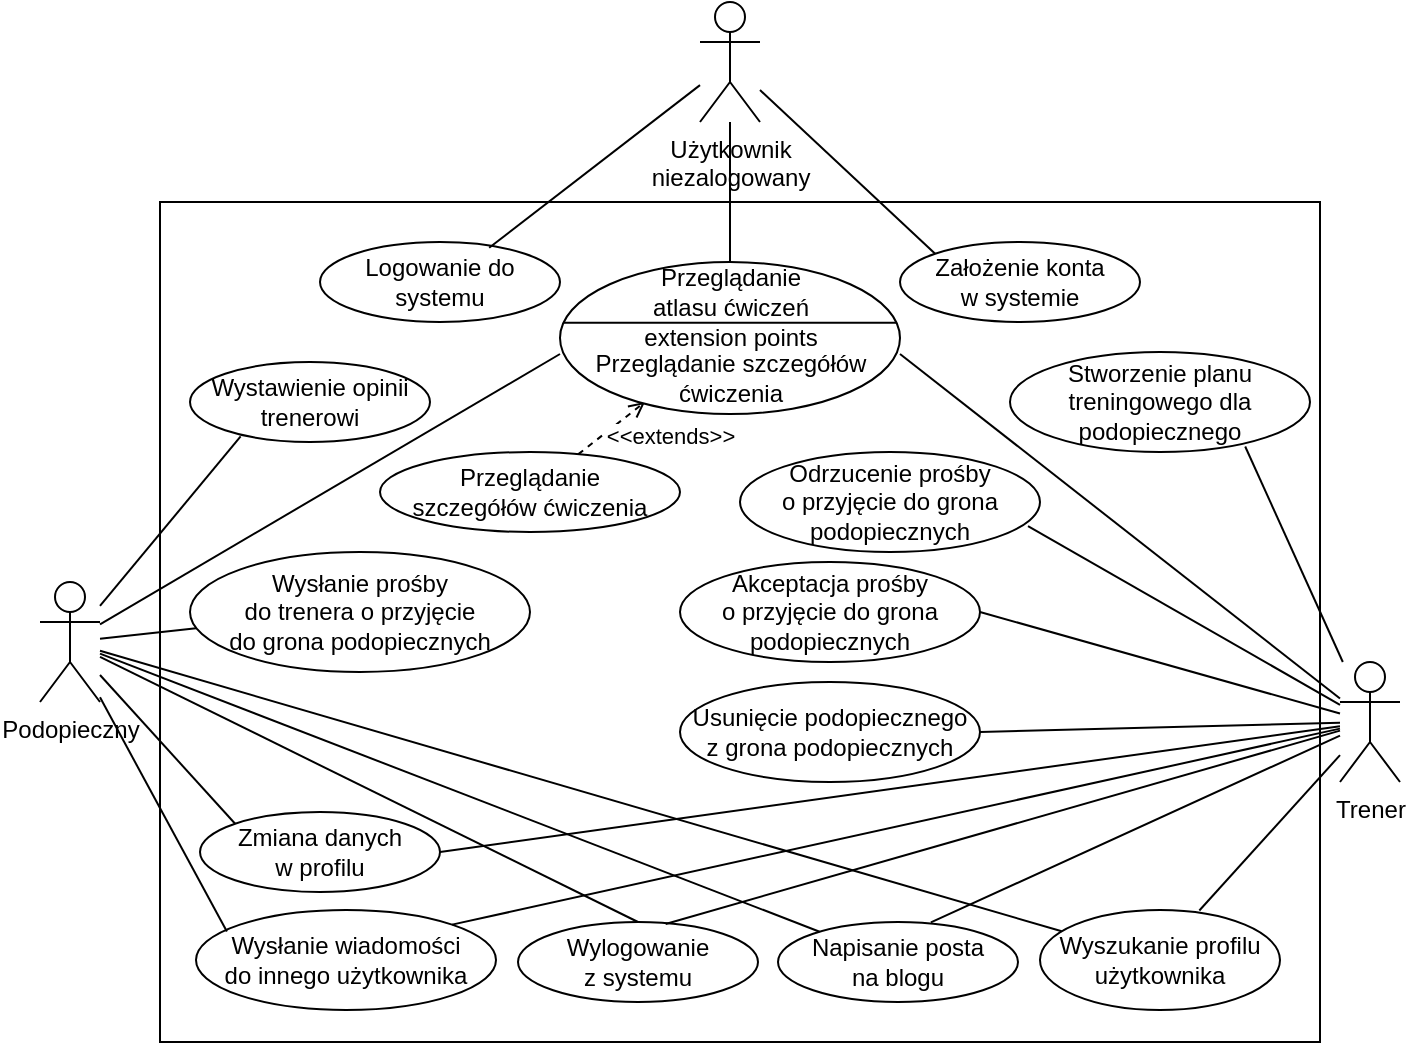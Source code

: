 <mxfile version="20.3.0" type="device"><diagram id="UuArSVzZ7xz7H03OeMtr" name="Strona-1"><mxGraphModel dx="989" dy="656" grid="1" gridSize="10" guides="1" tooltips="1" connect="1" arrows="1" fold="1" page="1" pageScale="1" pageWidth="827" pageHeight="1169" math="0" shadow="0"><root><mxCell id="0"/><mxCell id="1" parent="0"/><mxCell id="JReXc4TWA3I-9tXE9m2Q-77" value="" style="rounded=0;whiteSpace=wrap;html=1;" vertex="1" parent="1"><mxGeometry x="170" y="280" width="580" height="420" as="geometry"/></mxCell><mxCell id="JReXc4TWA3I-9tXE9m2Q-1" value="Założenie konta&lt;br&gt;w systemie" style="ellipse;whiteSpace=wrap;html=1;" vertex="1" parent="1"><mxGeometry x="540" y="300" width="120" height="40" as="geometry"/></mxCell><mxCell id="JReXc4TWA3I-9tXE9m2Q-2" value="Logowanie do systemu" style="ellipse;whiteSpace=wrap;html=1;" vertex="1" parent="1"><mxGeometry x="250" y="300" width="120" height="40" as="geometry"/></mxCell><mxCell id="JReXc4TWA3I-9tXE9m2Q-38" style="edgeStyle=none;rounded=0;orthogonalLoop=1;jettySize=auto;html=1;endArrow=open;endFill=0;dashed=1;startArrow=none;startFill=0;entryX=0.25;entryY=1;entryDx=0;entryDy=0;" edge="1" parent="1" source="JReXc4TWA3I-9tXE9m2Q-3" target="JReXc4TWA3I-9tXE9m2Q-24"><mxGeometry relative="1" as="geometry"><mxPoint x="485" y="390" as="targetPoint"/></mxGeometry></mxCell><mxCell id="JReXc4TWA3I-9tXE9m2Q-39" value="&amp;lt;&amp;lt;extends&amp;gt;&amp;gt;" style="edgeLabel;html=1;align=center;verticalAlign=middle;resizable=0;points=[];" vertex="1" connectable="0" parent="JReXc4TWA3I-9tXE9m2Q-38"><mxGeometry x="-0.35" y="1" relative="1" as="geometry"><mxPoint x="36" as="offset"/></mxGeometry></mxCell><mxCell id="JReXc4TWA3I-9tXE9m2Q-3" value="Przeglądanie&lt;br&gt;szczegółów ćwiczenia" style="ellipse;whiteSpace=wrap;html=1;" vertex="1" parent="1"><mxGeometry x="280" y="405" width="150" height="40" as="geometry"/></mxCell><mxCell id="JReXc4TWA3I-9tXE9m2Q-4" value="Stworzenie planu treningowego dla podopiecznego" style="ellipse;whiteSpace=wrap;html=1;" vertex="1" parent="1"><mxGeometry x="595" y="355" width="150" height="50" as="geometry"/></mxCell><mxCell id="JReXc4TWA3I-9tXE9m2Q-5" value="Odrzucenie prośby&lt;br&gt;o przyjęcie do grona podopiecznych" style="ellipse;whiteSpace=wrap;html=1;" vertex="1" parent="1"><mxGeometry x="460" y="405" width="150" height="50" as="geometry"/></mxCell><mxCell id="JReXc4TWA3I-9tXE9m2Q-6" value="Akceptacja prośby&lt;br&gt;o przyjęcie do grona podopiecznych" style="ellipse;whiteSpace=wrap;html=1;" vertex="1" parent="1"><mxGeometry x="430" y="460" width="150" height="50" as="geometry"/></mxCell><mxCell id="JReXc4TWA3I-9tXE9m2Q-7" value="Usunięcie podopiecznego&lt;br&gt;z grona podopiecznych" style="ellipse;whiteSpace=wrap;html=1;" vertex="1" parent="1"><mxGeometry x="430" y="520" width="150" height="50" as="geometry"/></mxCell><mxCell id="JReXc4TWA3I-9tXE9m2Q-8" value="Zmiana danych&lt;br&gt;w profilu" style="ellipse;whiteSpace=wrap;html=1;" vertex="1" parent="1"><mxGeometry x="190" y="585" width="120" height="40" as="geometry"/></mxCell><mxCell id="JReXc4TWA3I-9tXE9m2Q-9" value="Wysłanie wiadomości&lt;br&gt;do innego użytkownika" style="ellipse;whiteSpace=wrap;html=1;" vertex="1" parent="1"><mxGeometry x="188" y="634" width="150" height="50" as="geometry"/></mxCell><mxCell id="JReXc4TWA3I-9tXE9m2Q-10" value="Napisanie posta&lt;br&gt;na blogu" style="ellipse;whiteSpace=wrap;html=1;" vertex="1" parent="1"><mxGeometry x="479" y="640" width="120" height="40" as="geometry"/></mxCell><mxCell id="JReXc4TWA3I-9tXE9m2Q-11" value="Wylogowanie&lt;br&gt;z systemu" style="ellipse;whiteSpace=wrap;html=1;" vertex="1" parent="1"><mxGeometry x="349" y="640" width="120" height="40" as="geometry"/></mxCell><mxCell id="JReXc4TWA3I-9tXE9m2Q-12" value="Wyszukanie profilu użytkownika" style="ellipse;whiteSpace=wrap;html=1;" vertex="1" parent="1"><mxGeometry x="610" y="634" width="120" height="50" as="geometry"/></mxCell><mxCell id="JReXc4TWA3I-9tXE9m2Q-13" value="Wystawienie opinii trenerowi" style="ellipse;whiteSpace=wrap;html=1;" vertex="1" parent="1"><mxGeometry x="185" y="360" width="120" height="40" as="geometry"/></mxCell><mxCell id="JReXc4TWA3I-9tXE9m2Q-14" value="Wysłanie prośby &lt;br&gt;do trenera o przyjęcie&lt;br&gt;do grona podopiecznych" style="ellipse;whiteSpace=wrap;html=1;" vertex="1" parent="1"><mxGeometry x="185" y="455" width="170" height="60" as="geometry"/></mxCell><mxCell id="JReXc4TWA3I-9tXE9m2Q-20" value="" style="shape=ellipse;container=1;horizontal=1;horizontalStack=0;resizeParent=1;resizeParentMax=0;resizeLast=0;html=1;dashed=0;collapsible=0;" vertex="1" parent="1"><mxGeometry x="370" y="310" width="170" height="76" as="geometry"/></mxCell><mxCell id="JReXc4TWA3I-9tXE9m2Q-21" value="Przeglądanie&lt;br&gt;atlasu ćwiczeń" style="html=1;strokeColor=none;fillColor=none;align=center;verticalAlign=middle;rotatable=0;" vertex="1" parent="JReXc4TWA3I-9tXE9m2Q-20"><mxGeometry y="6.33" width="170" height="17.67" as="geometry"/></mxCell><mxCell id="JReXc4TWA3I-9tXE9m2Q-22" value="" style="line;strokeWidth=1;fillColor=none;rotatable=0;labelPosition=right;points=[];portConstraint=eastwest;dashed=0;resizeWidth=1;" vertex="1" parent="JReXc4TWA3I-9tXE9m2Q-20"><mxGeometry x="2" y="23" width="166" height="14.78" as="geometry"/></mxCell><mxCell id="JReXc4TWA3I-9tXE9m2Q-23" value="extension points" style="text;html=1;align=center;verticalAlign=middle;rotatable=0;" vertex="1" parent="JReXc4TWA3I-9tXE9m2Q-20"><mxGeometry y="32" width="170" height="12" as="geometry"/></mxCell><mxCell id="JReXc4TWA3I-9tXE9m2Q-24" value="&lt;div style=&quot;&quot;&gt;&lt;span style=&quot;background-color: initial;&quot;&gt;Przeglądanie &lt;/span&gt;&lt;span style=&quot;background-color: initial;&quot;&gt;szczegółów&lt;/span&gt;&lt;/div&gt;&lt;div style=&quot;&quot;&gt;&lt;span style=&quot;background-color: initial;&quot;&gt;ćwiczenia&lt;/span&gt;&lt;/div&gt;" style="text;html=1;align=center;verticalAlign=middle;rotatable=0;spacingLeft=0;" vertex="1" parent="JReXc4TWA3I-9tXE9m2Q-20"><mxGeometry y="46" width="170" height="24" as="geometry"/></mxCell><mxCell id="JReXc4TWA3I-9tXE9m2Q-32" style="edgeStyle=none;rounded=0;orthogonalLoop=1;jettySize=auto;html=1;entryX=0;entryY=0;entryDx=0;entryDy=0;endArrow=none;endFill=0;" edge="1" parent="1" source="JReXc4TWA3I-9tXE9m2Q-26" target="JReXc4TWA3I-9tXE9m2Q-24"><mxGeometry relative="1" as="geometry"/></mxCell><mxCell id="JReXc4TWA3I-9tXE9m2Q-43" style="edgeStyle=none;rounded=0;orthogonalLoop=1;jettySize=auto;html=1;entryX=0.5;entryY=0;entryDx=0;entryDy=0;startArrow=none;startFill=0;endArrow=none;endFill=0;" edge="1" parent="1" source="JReXc4TWA3I-9tXE9m2Q-26" target="JReXc4TWA3I-9tXE9m2Q-11"><mxGeometry relative="1" as="geometry"/></mxCell><mxCell id="JReXc4TWA3I-9tXE9m2Q-44" style="edgeStyle=none;rounded=0;orthogonalLoop=1;jettySize=auto;html=1;startArrow=none;startFill=0;endArrow=none;endFill=0;" edge="1" parent="1" source="JReXc4TWA3I-9tXE9m2Q-26" target="JReXc4TWA3I-9tXE9m2Q-10"><mxGeometry relative="1" as="geometry"/></mxCell><mxCell id="JReXc4TWA3I-9tXE9m2Q-45" style="edgeStyle=none;rounded=0;orthogonalLoop=1;jettySize=auto;html=1;startArrow=none;startFill=0;endArrow=none;endFill=0;" edge="1" parent="1" source="JReXc4TWA3I-9tXE9m2Q-26" target="JReXc4TWA3I-9tXE9m2Q-12"><mxGeometry relative="1" as="geometry"/></mxCell><mxCell id="JReXc4TWA3I-9tXE9m2Q-47" style="edgeStyle=none;rounded=0;orthogonalLoop=1;jettySize=auto;html=1;entryX=0;entryY=0;entryDx=0;entryDy=0;startArrow=none;startFill=0;endArrow=none;endFill=0;" edge="1" parent="1" source="JReXc4TWA3I-9tXE9m2Q-26" target="JReXc4TWA3I-9tXE9m2Q-8"><mxGeometry relative="1" as="geometry"/></mxCell><mxCell id="JReXc4TWA3I-9tXE9m2Q-64" style="edgeStyle=none;rounded=0;orthogonalLoop=1;jettySize=auto;html=1;entryX=0.211;entryY=0.931;entryDx=0;entryDy=0;entryPerimeter=0;startArrow=none;startFill=0;endArrow=none;endFill=0;" edge="1" parent="1" source="JReXc4TWA3I-9tXE9m2Q-26" target="JReXc4TWA3I-9tXE9m2Q-13"><mxGeometry relative="1" as="geometry"/></mxCell><mxCell id="JReXc4TWA3I-9tXE9m2Q-74" style="edgeStyle=none;rounded=0;orthogonalLoop=1;jettySize=auto;html=1;entryX=0.018;entryY=0.636;entryDx=0;entryDy=0;entryPerimeter=0;startArrow=none;startFill=0;endArrow=none;endFill=0;" edge="1" parent="1" source="JReXc4TWA3I-9tXE9m2Q-26" target="JReXc4TWA3I-9tXE9m2Q-14"><mxGeometry relative="1" as="geometry"/></mxCell><mxCell id="JReXc4TWA3I-9tXE9m2Q-76" style="edgeStyle=none;rounded=0;orthogonalLoop=1;jettySize=auto;html=1;entryX=0.103;entryY=0.215;entryDx=0;entryDy=0;entryPerimeter=0;startArrow=none;startFill=0;endArrow=none;endFill=0;" edge="1" parent="1" source="JReXc4TWA3I-9tXE9m2Q-26" target="JReXc4TWA3I-9tXE9m2Q-9"><mxGeometry relative="1" as="geometry"/></mxCell><mxCell id="JReXc4TWA3I-9tXE9m2Q-26" value="Podopieczny" style="shape=umlActor;verticalLabelPosition=bottom;verticalAlign=top;html=1;" vertex="1" parent="1"><mxGeometry x="110" y="470" width="30" height="60" as="geometry"/></mxCell><mxCell id="JReXc4TWA3I-9tXE9m2Q-58" style="edgeStyle=none;rounded=0;orthogonalLoop=1;jettySize=auto;html=1;entryX=0;entryY=0;entryDx=0;entryDy=0;startArrow=none;startFill=0;endArrow=none;endFill=0;" edge="1" parent="1" source="JReXc4TWA3I-9tXE9m2Q-33" target="JReXc4TWA3I-9tXE9m2Q-1"><mxGeometry relative="1" as="geometry"/></mxCell><mxCell id="JReXc4TWA3I-9tXE9m2Q-63" style="edgeStyle=none;rounded=0;orthogonalLoop=1;jettySize=auto;html=1;entryX=0.5;entryY=0;entryDx=0;entryDy=0;startArrow=none;startFill=0;endArrow=none;endFill=0;" edge="1" parent="1" source="JReXc4TWA3I-9tXE9m2Q-33" target="JReXc4TWA3I-9tXE9m2Q-20"><mxGeometry relative="1" as="geometry"/></mxCell><mxCell id="JReXc4TWA3I-9tXE9m2Q-73" style="edgeStyle=none;rounded=0;orthogonalLoop=1;jettySize=auto;html=1;entryX=0.705;entryY=0.072;entryDx=0;entryDy=0;entryPerimeter=0;startArrow=none;startFill=0;endArrow=none;endFill=0;" edge="1" parent="1" source="JReXc4TWA3I-9tXE9m2Q-33" target="JReXc4TWA3I-9tXE9m2Q-2"><mxGeometry relative="1" as="geometry"/></mxCell><mxCell id="JReXc4TWA3I-9tXE9m2Q-33" value="Użytkownik&lt;br&gt;niezalogowany" style="shape=umlActor;verticalLabelPosition=bottom;verticalAlign=top;html=1;" vertex="1" parent="1"><mxGeometry x="440" y="180" width="30" height="60" as="geometry"/></mxCell><mxCell id="JReXc4TWA3I-9tXE9m2Q-48" style="edgeStyle=none;rounded=0;orthogonalLoop=1;jettySize=auto;html=1;entryX=0.784;entryY=0.945;entryDx=0;entryDy=0;entryPerimeter=0;startArrow=none;startFill=0;endArrow=none;endFill=0;" edge="1" parent="1" source="JReXc4TWA3I-9tXE9m2Q-40" target="JReXc4TWA3I-9tXE9m2Q-4"><mxGeometry relative="1" as="geometry"/></mxCell><mxCell id="JReXc4TWA3I-9tXE9m2Q-49" style="edgeStyle=none;rounded=0;orthogonalLoop=1;jettySize=auto;html=1;startArrow=none;startFill=0;endArrow=none;endFill=0;entryX=1;entryY=0;entryDx=0;entryDy=0;" edge="1" parent="1" source="JReXc4TWA3I-9tXE9m2Q-40" target="JReXc4TWA3I-9tXE9m2Q-24"><mxGeometry relative="1" as="geometry"><mxPoint x="640" y="410" as="targetPoint"/></mxGeometry></mxCell><mxCell id="JReXc4TWA3I-9tXE9m2Q-50" style="edgeStyle=none;rounded=0;orthogonalLoop=1;jettySize=auto;html=1;entryX=0.96;entryY=0.742;entryDx=0;entryDy=0;entryPerimeter=0;startArrow=none;startFill=0;endArrow=none;endFill=0;" edge="1" parent="1" source="JReXc4TWA3I-9tXE9m2Q-40" target="JReXc4TWA3I-9tXE9m2Q-5"><mxGeometry relative="1" as="geometry"/></mxCell><mxCell id="JReXc4TWA3I-9tXE9m2Q-51" style="edgeStyle=none;rounded=0;orthogonalLoop=1;jettySize=auto;html=1;entryX=1;entryY=0.5;entryDx=0;entryDy=0;startArrow=none;startFill=0;endArrow=none;endFill=0;" edge="1" parent="1" source="JReXc4TWA3I-9tXE9m2Q-40" target="JReXc4TWA3I-9tXE9m2Q-6"><mxGeometry relative="1" as="geometry"/></mxCell><mxCell id="JReXc4TWA3I-9tXE9m2Q-53" style="edgeStyle=none;rounded=0;orthogonalLoop=1;jettySize=auto;html=1;entryX=1;entryY=0.5;entryDx=0;entryDy=0;startArrow=none;startFill=0;endArrow=none;endFill=0;" edge="1" parent="1" source="JReXc4TWA3I-9tXE9m2Q-40" target="JReXc4TWA3I-9tXE9m2Q-7"><mxGeometry relative="1" as="geometry"/></mxCell><mxCell id="JReXc4TWA3I-9tXE9m2Q-54" style="edgeStyle=none;rounded=0;orthogonalLoop=1;jettySize=auto;html=1;entryX=1;entryY=0.5;entryDx=0;entryDy=0;startArrow=none;startFill=0;endArrow=none;endFill=0;" edge="1" parent="1" source="JReXc4TWA3I-9tXE9m2Q-40" target="JReXc4TWA3I-9tXE9m2Q-8"><mxGeometry relative="1" as="geometry"/></mxCell><mxCell id="JReXc4TWA3I-9tXE9m2Q-55" style="edgeStyle=none;rounded=0;orthogonalLoop=1;jettySize=auto;html=1;entryX=0.615;entryY=0.024;entryDx=0;entryDy=0;entryPerimeter=0;startArrow=none;startFill=0;endArrow=none;endFill=0;" edge="1" parent="1" source="JReXc4TWA3I-9tXE9m2Q-40" target="JReXc4TWA3I-9tXE9m2Q-11"><mxGeometry relative="1" as="geometry"/></mxCell><mxCell id="JReXc4TWA3I-9tXE9m2Q-56" style="edgeStyle=none;rounded=0;orthogonalLoop=1;jettySize=auto;html=1;entryX=0.637;entryY=0.005;entryDx=0;entryDy=0;entryPerimeter=0;startArrow=none;startFill=0;endArrow=none;endFill=0;" edge="1" parent="1" source="JReXc4TWA3I-9tXE9m2Q-40" target="JReXc4TWA3I-9tXE9m2Q-10"><mxGeometry relative="1" as="geometry"/></mxCell><mxCell id="JReXc4TWA3I-9tXE9m2Q-57" style="edgeStyle=none;rounded=0;orthogonalLoop=1;jettySize=auto;html=1;entryX=0.664;entryY=0.005;entryDx=0;entryDy=0;entryPerimeter=0;startArrow=none;startFill=0;endArrow=none;endFill=0;" edge="1" parent="1" source="JReXc4TWA3I-9tXE9m2Q-40" target="JReXc4TWA3I-9tXE9m2Q-12"><mxGeometry relative="1" as="geometry"/></mxCell><mxCell id="JReXc4TWA3I-9tXE9m2Q-75" style="edgeStyle=none;rounded=0;orthogonalLoop=1;jettySize=auto;html=1;entryX=1;entryY=0;entryDx=0;entryDy=0;startArrow=none;startFill=0;endArrow=none;endFill=0;" edge="1" parent="1" source="JReXc4TWA3I-9tXE9m2Q-40" target="JReXc4TWA3I-9tXE9m2Q-9"><mxGeometry relative="1" as="geometry"/></mxCell><mxCell id="JReXc4TWA3I-9tXE9m2Q-40" value="Trener" style="shape=umlActor;verticalLabelPosition=bottom;verticalAlign=top;html=1;" vertex="1" parent="1"><mxGeometry x="760" y="510" width="30" height="60" as="geometry"/></mxCell></root></mxGraphModel></diagram></mxfile>
